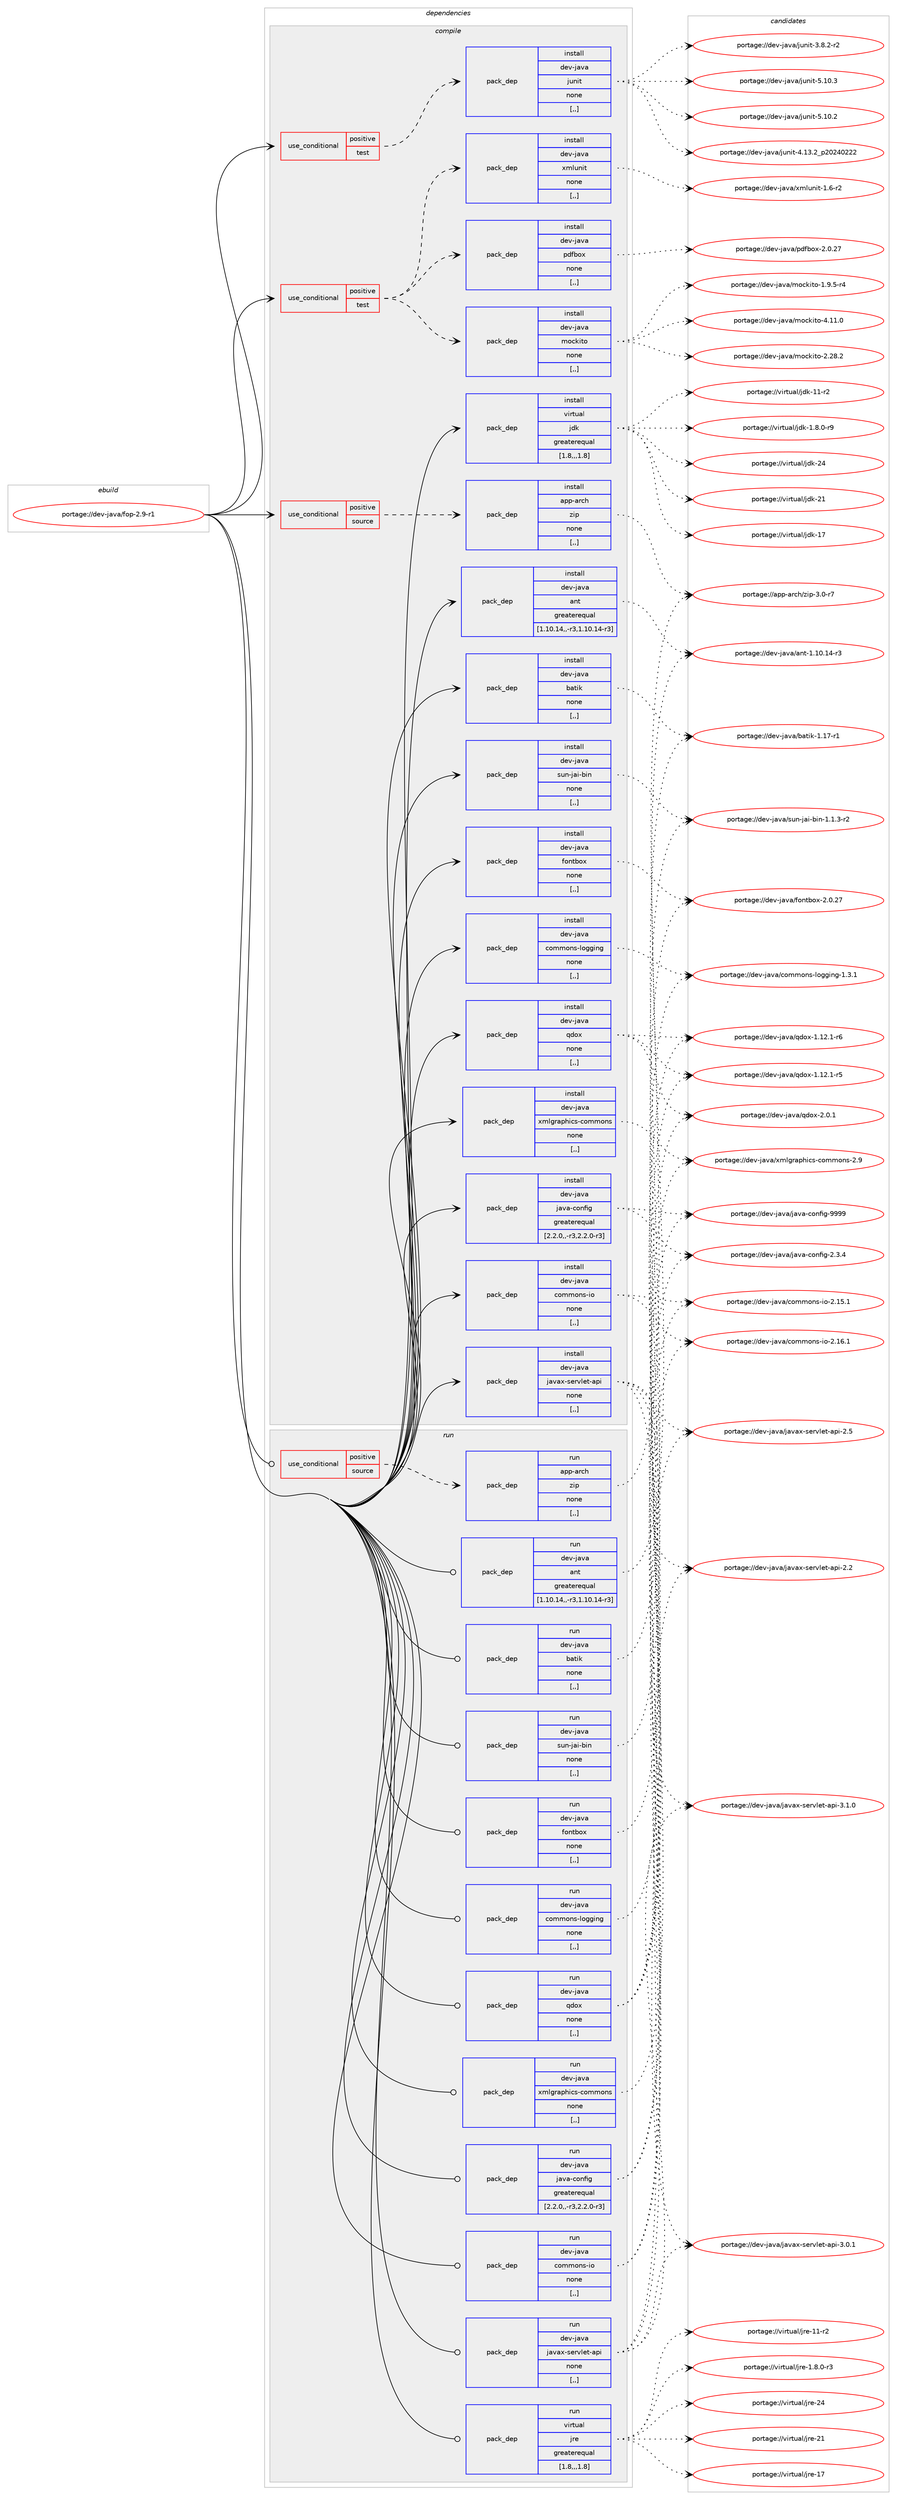digraph prolog {

# *************
# Graph options
# *************

newrank=true;
concentrate=true;
compound=true;
graph [rankdir=LR,fontname=Helvetica,fontsize=10,ranksep=1.5];#, ranksep=2.5, nodesep=0.2];
edge  [arrowhead=vee];
node  [fontname=Helvetica,fontsize=10];

# **********
# The ebuild
# **********

subgraph cluster_leftcol {
color=gray;
label=<<i>ebuild</i>>;
id [label="portage://dev-java/fop-2.9-r1", color=red, width=4, href="../dev-java/fop-2.9-r1.svg"];
}

# ****************
# The dependencies
# ****************

subgraph cluster_midcol {
color=gray;
label=<<i>dependencies</i>>;
subgraph cluster_compile {
fillcolor="#eeeeee";
style=filled;
label=<<i>compile</i>>;
subgraph cond151843 {
dependency587753 [label=<<TABLE BORDER="0" CELLBORDER="1" CELLSPACING="0" CELLPADDING="4"><TR><TD ROWSPAN="3" CELLPADDING="10">use_conditional</TD></TR><TR><TD>positive</TD></TR><TR><TD>source</TD></TR></TABLE>>, shape=none, color=red];
subgraph pack431259 {
dependency587754 [label=<<TABLE BORDER="0" CELLBORDER="1" CELLSPACING="0" CELLPADDING="4" WIDTH="220"><TR><TD ROWSPAN="6" CELLPADDING="30">pack_dep</TD></TR><TR><TD WIDTH="110">install</TD></TR><TR><TD>app-arch</TD></TR><TR><TD>zip</TD></TR><TR><TD>none</TD></TR><TR><TD>[,,]</TD></TR></TABLE>>, shape=none, color=blue];
}
dependency587753:e -> dependency587754:w [weight=20,style="dashed",arrowhead="vee"];
}
id:e -> dependency587753:w [weight=20,style="solid",arrowhead="vee"];
subgraph cond151844 {
dependency587755 [label=<<TABLE BORDER="0" CELLBORDER="1" CELLSPACING="0" CELLPADDING="4"><TR><TD ROWSPAN="3" CELLPADDING="10">use_conditional</TD></TR><TR><TD>positive</TD></TR><TR><TD>test</TD></TR></TABLE>>, shape=none, color=red];
subgraph pack431260 {
dependency587756 [label=<<TABLE BORDER="0" CELLBORDER="1" CELLSPACING="0" CELLPADDING="4" WIDTH="220"><TR><TD ROWSPAN="6" CELLPADDING="30">pack_dep</TD></TR><TR><TD WIDTH="110">install</TD></TR><TR><TD>dev-java</TD></TR><TR><TD>junit</TD></TR><TR><TD>none</TD></TR><TR><TD>[,,]</TD></TR></TABLE>>, shape=none, color=blue];
}
dependency587755:e -> dependency587756:w [weight=20,style="dashed",arrowhead="vee"];
}
id:e -> dependency587755:w [weight=20,style="solid",arrowhead="vee"];
subgraph cond151845 {
dependency587757 [label=<<TABLE BORDER="0" CELLBORDER="1" CELLSPACING="0" CELLPADDING="4"><TR><TD ROWSPAN="3" CELLPADDING="10">use_conditional</TD></TR><TR><TD>positive</TD></TR><TR><TD>test</TD></TR></TABLE>>, shape=none, color=red];
subgraph pack431261 {
dependency587758 [label=<<TABLE BORDER="0" CELLBORDER="1" CELLSPACING="0" CELLPADDING="4" WIDTH="220"><TR><TD ROWSPAN="6" CELLPADDING="30">pack_dep</TD></TR><TR><TD WIDTH="110">install</TD></TR><TR><TD>dev-java</TD></TR><TR><TD>mockito</TD></TR><TR><TD>none</TD></TR><TR><TD>[,,]</TD></TR></TABLE>>, shape=none, color=blue];
}
dependency587757:e -> dependency587758:w [weight=20,style="dashed",arrowhead="vee"];
subgraph pack431262 {
dependency587759 [label=<<TABLE BORDER="0" CELLBORDER="1" CELLSPACING="0" CELLPADDING="4" WIDTH="220"><TR><TD ROWSPAN="6" CELLPADDING="30">pack_dep</TD></TR><TR><TD WIDTH="110">install</TD></TR><TR><TD>dev-java</TD></TR><TR><TD>pdfbox</TD></TR><TR><TD>none</TD></TR><TR><TD>[,,]</TD></TR></TABLE>>, shape=none, color=blue];
}
dependency587757:e -> dependency587759:w [weight=20,style="dashed",arrowhead="vee"];
subgraph pack431263 {
dependency587760 [label=<<TABLE BORDER="0" CELLBORDER="1" CELLSPACING="0" CELLPADDING="4" WIDTH="220"><TR><TD ROWSPAN="6" CELLPADDING="30">pack_dep</TD></TR><TR><TD WIDTH="110">install</TD></TR><TR><TD>dev-java</TD></TR><TR><TD>xmlunit</TD></TR><TR><TD>none</TD></TR><TR><TD>[,,]</TD></TR></TABLE>>, shape=none, color=blue];
}
dependency587757:e -> dependency587760:w [weight=20,style="dashed",arrowhead="vee"];
}
id:e -> dependency587757:w [weight=20,style="solid",arrowhead="vee"];
subgraph pack431264 {
dependency587761 [label=<<TABLE BORDER="0" CELLBORDER="1" CELLSPACING="0" CELLPADDING="4" WIDTH="220"><TR><TD ROWSPAN="6" CELLPADDING="30">pack_dep</TD></TR><TR><TD WIDTH="110">install</TD></TR><TR><TD>dev-java</TD></TR><TR><TD>ant</TD></TR><TR><TD>greaterequal</TD></TR><TR><TD>[1.10.14,,-r3,1.10.14-r3]</TD></TR></TABLE>>, shape=none, color=blue];
}
id:e -> dependency587761:w [weight=20,style="solid",arrowhead="vee"];
subgraph pack431265 {
dependency587762 [label=<<TABLE BORDER="0" CELLBORDER="1" CELLSPACING="0" CELLPADDING="4" WIDTH="220"><TR><TD ROWSPAN="6" CELLPADDING="30">pack_dep</TD></TR><TR><TD WIDTH="110">install</TD></TR><TR><TD>dev-java</TD></TR><TR><TD>batik</TD></TR><TR><TD>none</TD></TR><TR><TD>[,,]</TD></TR></TABLE>>, shape=none, color=blue];
}
id:e -> dependency587762:w [weight=20,style="solid",arrowhead="vee"];
subgraph pack431266 {
dependency587763 [label=<<TABLE BORDER="0" CELLBORDER="1" CELLSPACING="0" CELLPADDING="4" WIDTH="220"><TR><TD ROWSPAN="6" CELLPADDING="30">pack_dep</TD></TR><TR><TD WIDTH="110">install</TD></TR><TR><TD>dev-java</TD></TR><TR><TD>commons-io</TD></TR><TR><TD>none</TD></TR><TR><TD>[,,]</TD></TR></TABLE>>, shape=none, color=blue];
}
id:e -> dependency587763:w [weight=20,style="solid",arrowhead="vee"];
subgraph pack431267 {
dependency587764 [label=<<TABLE BORDER="0" CELLBORDER="1" CELLSPACING="0" CELLPADDING="4" WIDTH="220"><TR><TD ROWSPAN="6" CELLPADDING="30">pack_dep</TD></TR><TR><TD WIDTH="110">install</TD></TR><TR><TD>dev-java</TD></TR><TR><TD>commons-logging</TD></TR><TR><TD>none</TD></TR><TR><TD>[,,]</TD></TR></TABLE>>, shape=none, color=blue];
}
id:e -> dependency587764:w [weight=20,style="solid",arrowhead="vee"];
subgraph pack431268 {
dependency587765 [label=<<TABLE BORDER="0" CELLBORDER="1" CELLSPACING="0" CELLPADDING="4" WIDTH="220"><TR><TD ROWSPAN="6" CELLPADDING="30">pack_dep</TD></TR><TR><TD WIDTH="110">install</TD></TR><TR><TD>dev-java</TD></TR><TR><TD>fontbox</TD></TR><TR><TD>none</TD></TR><TR><TD>[,,]</TD></TR></TABLE>>, shape=none, color=blue];
}
id:e -> dependency587765:w [weight=20,style="solid",arrowhead="vee"];
subgraph pack431269 {
dependency587766 [label=<<TABLE BORDER="0" CELLBORDER="1" CELLSPACING="0" CELLPADDING="4" WIDTH="220"><TR><TD ROWSPAN="6" CELLPADDING="30">pack_dep</TD></TR><TR><TD WIDTH="110">install</TD></TR><TR><TD>dev-java</TD></TR><TR><TD>java-config</TD></TR><TR><TD>greaterequal</TD></TR><TR><TD>[2.2.0,,-r3,2.2.0-r3]</TD></TR></TABLE>>, shape=none, color=blue];
}
id:e -> dependency587766:w [weight=20,style="solid",arrowhead="vee"];
subgraph pack431270 {
dependency587767 [label=<<TABLE BORDER="0" CELLBORDER="1" CELLSPACING="0" CELLPADDING="4" WIDTH="220"><TR><TD ROWSPAN="6" CELLPADDING="30">pack_dep</TD></TR><TR><TD WIDTH="110">install</TD></TR><TR><TD>dev-java</TD></TR><TR><TD>javax-servlet-api</TD></TR><TR><TD>none</TD></TR><TR><TD>[,,]</TD></TR></TABLE>>, shape=none, color=blue];
}
id:e -> dependency587767:w [weight=20,style="solid",arrowhead="vee"];
subgraph pack431271 {
dependency587768 [label=<<TABLE BORDER="0" CELLBORDER="1" CELLSPACING="0" CELLPADDING="4" WIDTH="220"><TR><TD ROWSPAN="6" CELLPADDING="30">pack_dep</TD></TR><TR><TD WIDTH="110">install</TD></TR><TR><TD>dev-java</TD></TR><TR><TD>qdox</TD></TR><TR><TD>none</TD></TR><TR><TD>[,,]</TD></TR></TABLE>>, shape=none, color=blue];
}
id:e -> dependency587768:w [weight=20,style="solid",arrowhead="vee"];
subgraph pack431272 {
dependency587769 [label=<<TABLE BORDER="0" CELLBORDER="1" CELLSPACING="0" CELLPADDING="4" WIDTH="220"><TR><TD ROWSPAN="6" CELLPADDING="30">pack_dep</TD></TR><TR><TD WIDTH="110">install</TD></TR><TR><TD>dev-java</TD></TR><TR><TD>sun-jai-bin</TD></TR><TR><TD>none</TD></TR><TR><TD>[,,]</TD></TR></TABLE>>, shape=none, color=blue];
}
id:e -> dependency587769:w [weight=20,style="solid",arrowhead="vee"];
subgraph pack431273 {
dependency587770 [label=<<TABLE BORDER="0" CELLBORDER="1" CELLSPACING="0" CELLPADDING="4" WIDTH="220"><TR><TD ROWSPAN="6" CELLPADDING="30">pack_dep</TD></TR><TR><TD WIDTH="110">install</TD></TR><TR><TD>dev-java</TD></TR><TR><TD>xmlgraphics-commons</TD></TR><TR><TD>none</TD></TR><TR><TD>[,,]</TD></TR></TABLE>>, shape=none, color=blue];
}
id:e -> dependency587770:w [weight=20,style="solid",arrowhead="vee"];
subgraph pack431274 {
dependency587771 [label=<<TABLE BORDER="0" CELLBORDER="1" CELLSPACING="0" CELLPADDING="4" WIDTH="220"><TR><TD ROWSPAN="6" CELLPADDING="30">pack_dep</TD></TR><TR><TD WIDTH="110">install</TD></TR><TR><TD>virtual</TD></TR><TR><TD>jdk</TD></TR><TR><TD>greaterequal</TD></TR><TR><TD>[1.8,,,1.8]</TD></TR></TABLE>>, shape=none, color=blue];
}
id:e -> dependency587771:w [weight=20,style="solid",arrowhead="vee"];
}
subgraph cluster_compileandrun {
fillcolor="#eeeeee";
style=filled;
label=<<i>compile and run</i>>;
}
subgraph cluster_run {
fillcolor="#eeeeee";
style=filled;
label=<<i>run</i>>;
subgraph cond151846 {
dependency587772 [label=<<TABLE BORDER="0" CELLBORDER="1" CELLSPACING="0" CELLPADDING="4"><TR><TD ROWSPAN="3" CELLPADDING="10">use_conditional</TD></TR><TR><TD>positive</TD></TR><TR><TD>source</TD></TR></TABLE>>, shape=none, color=red];
subgraph pack431275 {
dependency587773 [label=<<TABLE BORDER="0" CELLBORDER="1" CELLSPACING="0" CELLPADDING="4" WIDTH="220"><TR><TD ROWSPAN="6" CELLPADDING="30">pack_dep</TD></TR><TR><TD WIDTH="110">run</TD></TR><TR><TD>app-arch</TD></TR><TR><TD>zip</TD></TR><TR><TD>none</TD></TR><TR><TD>[,,]</TD></TR></TABLE>>, shape=none, color=blue];
}
dependency587772:e -> dependency587773:w [weight=20,style="dashed",arrowhead="vee"];
}
id:e -> dependency587772:w [weight=20,style="solid",arrowhead="odot"];
subgraph pack431276 {
dependency587774 [label=<<TABLE BORDER="0" CELLBORDER="1" CELLSPACING="0" CELLPADDING="4" WIDTH="220"><TR><TD ROWSPAN="6" CELLPADDING="30">pack_dep</TD></TR><TR><TD WIDTH="110">run</TD></TR><TR><TD>dev-java</TD></TR><TR><TD>ant</TD></TR><TR><TD>greaterequal</TD></TR><TR><TD>[1.10.14,,-r3,1.10.14-r3]</TD></TR></TABLE>>, shape=none, color=blue];
}
id:e -> dependency587774:w [weight=20,style="solid",arrowhead="odot"];
subgraph pack431277 {
dependency587775 [label=<<TABLE BORDER="0" CELLBORDER="1" CELLSPACING="0" CELLPADDING="4" WIDTH="220"><TR><TD ROWSPAN="6" CELLPADDING="30">pack_dep</TD></TR><TR><TD WIDTH="110">run</TD></TR><TR><TD>dev-java</TD></TR><TR><TD>batik</TD></TR><TR><TD>none</TD></TR><TR><TD>[,,]</TD></TR></TABLE>>, shape=none, color=blue];
}
id:e -> dependency587775:w [weight=20,style="solid",arrowhead="odot"];
subgraph pack431278 {
dependency587776 [label=<<TABLE BORDER="0" CELLBORDER="1" CELLSPACING="0" CELLPADDING="4" WIDTH="220"><TR><TD ROWSPAN="6" CELLPADDING="30">pack_dep</TD></TR><TR><TD WIDTH="110">run</TD></TR><TR><TD>dev-java</TD></TR><TR><TD>commons-io</TD></TR><TR><TD>none</TD></TR><TR><TD>[,,]</TD></TR></TABLE>>, shape=none, color=blue];
}
id:e -> dependency587776:w [weight=20,style="solid",arrowhead="odot"];
subgraph pack431279 {
dependency587777 [label=<<TABLE BORDER="0" CELLBORDER="1" CELLSPACING="0" CELLPADDING="4" WIDTH="220"><TR><TD ROWSPAN="6" CELLPADDING="30">pack_dep</TD></TR><TR><TD WIDTH="110">run</TD></TR><TR><TD>dev-java</TD></TR><TR><TD>commons-logging</TD></TR><TR><TD>none</TD></TR><TR><TD>[,,]</TD></TR></TABLE>>, shape=none, color=blue];
}
id:e -> dependency587777:w [weight=20,style="solid",arrowhead="odot"];
subgraph pack431280 {
dependency587778 [label=<<TABLE BORDER="0" CELLBORDER="1" CELLSPACING="0" CELLPADDING="4" WIDTH="220"><TR><TD ROWSPAN="6" CELLPADDING="30">pack_dep</TD></TR><TR><TD WIDTH="110">run</TD></TR><TR><TD>dev-java</TD></TR><TR><TD>fontbox</TD></TR><TR><TD>none</TD></TR><TR><TD>[,,]</TD></TR></TABLE>>, shape=none, color=blue];
}
id:e -> dependency587778:w [weight=20,style="solid",arrowhead="odot"];
subgraph pack431281 {
dependency587779 [label=<<TABLE BORDER="0" CELLBORDER="1" CELLSPACING="0" CELLPADDING="4" WIDTH="220"><TR><TD ROWSPAN="6" CELLPADDING="30">pack_dep</TD></TR><TR><TD WIDTH="110">run</TD></TR><TR><TD>dev-java</TD></TR><TR><TD>java-config</TD></TR><TR><TD>greaterequal</TD></TR><TR><TD>[2.2.0,,-r3,2.2.0-r3]</TD></TR></TABLE>>, shape=none, color=blue];
}
id:e -> dependency587779:w [weight=20,style="solid",arrowhead="odot"];
subgraph pack431282 {
dependency587780 [label=<<TABLE BORDER="0" CELLBORDER="1" CELLSPACING="0" CELLPADDING="4" WIDTH="220"><TR><TD ROWSPAN="6" CELLPADDING="30">pack_dep</TD></TR><TR><TD WIDTH="110">run</TD></TR><TR><TD>dev-java</TD></TR><TR><TD>javax-servlet-api</TD></TR><TR><TD>none</TD></TR><TR><TD>[,,]</TD></TR></TABLE>>, shape=none, color=blue];
}
id:e -> dependency587780:w [weight=20,style="solid",arrowhead="odot"];
subgraph pack431283 {
dependency587781 [label=<<TABLE BORDER="0" CELLBORDER="1" CELLSPACING="0" CELLPADDING="4" WIDTH="220"><TR><TD ROWSPAN="6" CELLPADDING="30">pack_dep</TD></TR><TR><TD WIDTH="110">run</TD></TR><TR><TD>dev-java</TD></TR><TR><TD>qdox</TD></TR><TR><TD>none</TD></TR><TR><TD>[,,]</TD></TR></TABLE>>, shape=none, color=blue];
}
id:e -> dependency587781:w [weight=20,style="solid",arrowhead="odot"];
subgraph pack431284 {
dependency587782 [label=<<TABLE BORDER="0" CELLBORDER="1" CELLSPACING="0" CELLPADDING="4" WIDTH="220"><TR><TD ROWSPAN="6" CELLPADDING="30">pack_dep</TD></TR><TR><TD WIDTH="110">run</TD></TR><TR><TD>dev-java</TD></TR><TR><TD>sun-jai-bin</TD></TR><TR><TD>none</TD></TR><TR><TD>[,,]</TD></TR></TABLE>>, shape=none, color=blue];
}
id:e -> dependency587782:w [weight=20,style="solid",arrowhead="odot"];
subgraph pack431285 {
dependency587783 [label=<<TABLE BORDER="0" CELLBORDER="1" CELLSPACING="0" CELLPADDING="4" WIDTH="220"><TR><TD ROWSPAN="6" CELLPADDING="30">pack_dep</TD></TR><TR><TD WIDTH="110">run</TD></TR><TR><TD>dev-java</TD></TR><TR><TD>xmlgraphics-commons</TD></TR><TR><TD>none</TD></TR><TR><TD>[,,]</TD></TR></TABLE>>, shape=none, color=blue];
}
id:e -> dependency587783:w [weight=20,style="solid",arrowhead="odot"];
subgraph pack431286 {
dependency587784 [label=<<TABLE BORDER="0" CELLBORDER="1" CELLSPACING="0" CELLPADDING="4" WIDTH="220"><TR><TD ROWSPAN="6" CELLPADDING="30">pack_dep</TD></TR><TR><TD WIDTH="110">run</TD></TR><TR><TD>virtual</TD></TR><TR><TD>jre</TD></TR><TR><TD>greaterequal</TD></TR><TR><TD>[1.8,,,1.8]</TD></TR></TABLE>>, shape=none, color=blue];
}
id:e -> dependency587784:w [weight=20,style="solid",arrowhead="odot"];
}
}

# **************
# The candidates
# **************

subgraph cluster_choices {
rank=same;
color=gray;
label=<<i>candidates</i>>;

subgraph choice431259 {
color=black;
nodesep=1;
choice9711211245971149910447122105112455146484511455 [label="portage://app-arch/zip-3.0-r7", color=red, width=4,href="../app-arch/zip-3.0-r7.svg"];
dependency587754:e -> choice9711211245971149910447122105112455146484511455:w [style=dotted,weight="100"];
}
subgraph choice431260 {
color=black;
nodesep=1;
choice1001011184510697118974710611711010511645534649484651 [label="portage://dev-java/junit-5.10.3", color=red, width=4,href="../dev-java/junit-5.10.3.svg"];
choice1001011184510697118974710611711010511645534649484650 [label="portage://dev-java/junit-5.10.2", color=red, width=4,href="../dev-java/junit-5.10.2.svg"];
choice1001011184510697118974710611711010511645524649514650951125048505248505050 [label="portage://dev-java/junit-4.13.2_p20240222", color=red, width=4,href="../dev-java/junit-4.13.2_p20240222.svg"];
choice100101118451069711897471061171101051164551465646504511450 [label="portage://dev-java/junit-3.8.2-r2", color=red, width=4,href="../dev-java/junit-3.8.2-r2.svg"];
dependency587756:e -> choice1001011184510697118974710611711010511645534649484651:w [style=dotted,weight="100"];
dependency587756:e -> choice1001011184510697118974710611711010511645534649484650:w [style=dotted,weight="100"];
dependency587756:e -> choice1001011184510697118974710611711010511645524649514650951125048505248505050:w [style=dotted,weight="100"];
dependency587756:e -> choice100101118451069711897471061171101051164551465646504511450:w [style=dotted,weight="100"];
}
subgraph choice431261 {
color=black;
nodesep=1;
choice100101118451069711897471091119910710511611145524649494648 [label="portage://dev-java/mockito-4.11.0", color=red, width=4,href="../dev-java/mockito-4.11.0.svg"];
choice100101118451069711897471091119910710511611145504650564650 [label="portage://dev-java/mockito-2.28.2", color=red, width=4,href="../dev-java/mockito-2.28.2.svg"];
choice10010111845106971189747109111991071051161114549465746534511452 [label="portage://dev-java/mockito-1.9.5-r4", color=red, width=4,href="../dev-java/mockito-1.9.5-r4.svg"];
dependency587758:e -> choice100101118451069711897471091119910710511611145524649494648:w [style=dotted,weight="100"];
dependency587758:e -> choice100101118451069711897471091119910710511611145504650564650:w [style=dotted,weight="100"];
dependency587758:e -> choice10010111845106971189747109111991071051161114549465746534511452:w [style=dotted,weight="100"];
}
subgraph choice431262 {
color=black;
nodesep=1;
choice100101118451069711897471121001029811112045504648465055 [label="portage://dev-java/pdfbox-2.0.27", color=red, width=4,href="../dev-java/pdfbox-2.0.27.svg"];
dependency587759:e -> choice100101118451069711897471121001029811112045504648465055:w [style=dotted,weight="100"];
}
subgraph choice431263 {
color=black;
nodesep=1;
choice10010111845106971189747120109108117110105116454946544511450 [label="portage://dev-java/xmlunit-1.6-r2", color=red, width=4,href="../dev-java/xmlunit-1.6-r2.svg"];
dependency587760:e -> choice10010111845106971189747120109108117110105116454946544511450:w [style=dotted,weight="100"];
}
subgraph choice431264 {
color=black;
nodesep=1;
choice100101118451069711897479711011645494649484649524511451 [label="portage://dev-java/ant-1.10.14-r3", color=red, width=4,href="../dev-java/ant-1.10.14-r3.svg"];
dependency587761:e -> choice100101118451069711897479711011645494649484649524511451:w [style=dotted,weight="100"];
}
subgraph choice431265 {
color=black;
nodesep=1;
choice10010111845106971189747989711610510745494649554511449 [label="portage://dev-java/batik-1.17-r1", color=red, width=4,href="../dev-java/batik-1.17-r1.svg"];
dependency587762:e -> choice10010111845106971189747989711610510745494649554511449:w [style=dotted,weight="100"];
}
subgraph choice431266 {
color=black;
nodesep=1;
choice10010111845106971189747991111091091111101154510511145504649544649 [label="portage://dev-java/commons-io-2.16.1", color=red, width=4,href="../dev-java/commons-io-2.16.1.svg"];
choice10010111845106971189747991111091091111101154510511145504649534649 [label="portage://dev-java/commons-io-2.15.1", color=red, width=4,href="../dev-java/commons-io-2.15.1.svg"];
dependency587763:e -> choice10010111845106971189747991111091091111101154510511145504649544649:w [style=dotted,weight="100"];
dependency587763:e -> choice10010111845106971189747991111091091111101154510511145504649534649:w [style=dotted,weight="100"];
}
subgraph choice431267 {
color=black;
nodesep=1;
choice100101118451069711897479911110910911111011545108111103103105110103454946514649 [label="portage://dev-java/commons-logging-1.3.1", color=red, width=4,href="../dev-java/commons-logging-1.3.1.svg"];
dependency587764:e -> choice100101118451069711897479911110910911111011545108111103103105110103454946514649:w [style=dotted,weight="100"];
}
subgraph choice431268 {
color=black;
nodesep=1;
choice100101118451069711897471021111101169811112045504648465055 [label="portage://dev-java/fontbox-2.0.27", color=red, width=4,href="../dev-java/fontbox-2.0.27.svg"];
dependency587765:e -> choice100101118451069711897471021111101169811112045504648465055:w [style=dotted,weight="100"];
}
subgraph choice431269 {
color=black;
nodesep=1;
choice10010111845106971189747106971189745991111101021051034557575757 [label="portage://dev-java/java-config-9999", color=red, width=4,href="../dev-java/java-config-9999.svg"];
choice1001011184510697118974710697118974599111110102105103455046514652 [label="portage://dev-java/java-config-2.3.4", color=red, width=4,href="../dev-java/java-config-2.3.4.svg"];
dependency587766:e -> choice10010111845106971189747106971189745991111101021051034557575757:w [style=dotted,weight="100"];
dependency587766:e -> choice1001011184510697118974710697118974599111110102105103455046514652:w [style=dotted,weight="100"];
}
subgraph choice431270 {
color=black;
nodesep=1;
choice100101118451069711897471069711897120451151011141181081011164597112105455146494648 [label="portage://dev-java/javax-servlet-api-3.1.0", color=red, width=4,href="../dev-java/javax-servlet-api-3.1.0.svg"];
choice100101118451069711897471069711897120451151011141181081011164597112105455146484649 [label="portage://dev-java/javax-servlet-api-3.0.1", color=red, width=4,href="../dev-java/javax-servlet-api-3.0.1.svg"];
choice10010111845106971189747106971189712045115101114118108101116459711210545504653 [label="portage://dev-java/javax-servlet-api-2.5", color=red, width=4,href="../dev-java/javax-servlet-api-2.5.svg"];
choice10010111845106971189747106971189712045115101114118108101116459711210545504650 [label="portage://dev-java/javax-servlet-api-2.2", color=red, width=4,href="../dev-java/javax-servlet-api-2.2.svg"];
dependency587767:e -> choice100101118451069711897471069711897120451151011141181081011164597112105455146494648:w [style=dotted,weight="100"];
dependency587767:e -> choice100101118451069711897471069711897120451151011141181081011164597112105455146484649:w [style=dotted,weight="100"];
dependency587767:e -> choice10010111845106971189747106971189712045115101114118108101116459711210545504653:w [style=dotted,weight="100"];
dependency587767:e -> choice10010111845106971189747106971189712045115101114118108101116459711210545504650:w [style=dotted,weight="100"];
}
subgraph choice431271 {
color=black;
nodesep=1;
choice10010111845106971189747113100111120455046484649 [label="portage://dev-java/qdox-2.0.1", color=red, width=4,href="../dev-java/qdox-2.0.1.svg"];
choice10010111845106971189747113100111120454946495046494511454 [label="portage://dev-java/qdox-1.12.1-r6", color=red, width=4,href="../dev-java/qdox-1.12.1-r6.svg"];
choice10010111845106971189747113100111120454946495046494511453 [label="portage://dev-java/qdox-1.12.1-r5", color=red, width=4,href="../dev-java/qdox-1.12.1-r5.svg"];
dependency587768:e -> choice10010111845106971189747113100111120455046484649:w [style=dotted,weight="100"];
dependency587768:e -> choice10010111845106971189747113100111120454946495046494511454:w [style=dotted,weight="100"];
dependency587768:e -> choice10010111845106971189747113100111120454946495046494511453:w [style=dotted,weight="100"];
}
subgraph choice431272 {
color=black;
nodesep=1;
choice10010111845106971189747115117110451069710545981051104549464946514511450 [label="portage://dev-java/sun-jai-bin-1.1.3-r2", color=red, width=4,href="../dev-java/sun-jai-bin-1.1.3-r2.svg"];
dependency587769:e -> choice10010111845106971189747115117110451069710545981051104549464946514511450:w [style=dotted,weight="100"];
}
subgraph choice431273 {
color=black;
nodesep=1;
choice100101118451069711897471201091081031149711210410599115459911110910911111011545504657 [label="portage://dev-java/xmlgraphics-commons-2.9", color=red, width=4,href="../dev-java/xmlgraphics-commons-2.9.svg"];
dependency587770:e -> choice100101118451069711897471201091081031149711210410599115459911110910911111011545504657:w [style=dotted,weight="100"];
}
subgraph choice431274 {
color=black;
nodesep=1;
choice1181051141161179710847106100107455052 [label="portage://virtual/jdk-24", color=red, width=4,href="../virtual/jdk-24.svg"];
choice1181051141161179710847106100107455049 [label="portage://virtual/jdk-21", color=red, width=4,href="../virtual/jdk-21.svg"];
choice1181051141161179710847106100107454955 [label="portage://virtual/jdk-17", color=red, width=4,href="../virtual/jdk-17.svg"];
choice11810511411611797108471061001074549494511450 [label="portage://virtual/jdk-11-r2", color=red, width=4,href="../virtual/jdk-11-r2.svg"];
choice11810511411611797108471061001074549465646484511457 [label="portage://virtual/jdk-1.8.0-r9", color=red, width=4,href="../virtual/jdk-1.8.0-r9.svg"];
dependency587771:e -> choice1181051141161179710847106100107455052:w [style=dotted,weight="100"];
dependency587771:e -> choice1181051141161179710847106100107455049:w [style=dotted,weight="100"];
dependency587771:e -> choice1181051141161179710847106100107454955:w [style=dotted,weight="100"];
dependency587771:e -> choice11810511411611797108471061001074549494511450:w [style=dotted,weight="100"];
dependency587771:e -> choice11810511411611797108471061001074549465646484511457:w [style=dotted,weight="100"];
}
subgraph choice431275 {
color=black;
nodesep=1;
choice9711211245971149910447122105112455146484511455 [label="portage://app-arch/zip-3.0-r7", color=red, width=4,href="../app-arch/zip-3.0-r7.svg"];
dependency587773:e -> choice9711211245971149910447122105112455146484511455:w [style=dotted,weight="100"];
}
subgraph choice431276 {
color=black;
nodesep=1;
choice100101118451069711897479711011645494649484649524511451 [label="portage://dev-java/ant-1.10.14-r3", color=red, width=4,href="../dev-java/ant-1.10.14-r3.svg"];
dependency587774:e -> choice100101118451069711897479711011645494649484649524511451:w [style=dotted,weight="100"];
}
subgraph choice431277 {
color=black;
nodesep=1;
choice10010111845106971189747989711610510745494649554511449 [label="portage://dev-java/batik-1.17-r1", color=red, width=4,href="../dev-java/batik-1.17-r1.svg"];
dependency587775:e -> choice10010111845106971189747989711610510745494649554511449:w [style=dotted,weight="100"];
}
subgraph choice431278 {
color=black;
nodesep=1;
choice10010111845106971189747991111091091111101154510511145504649544649 [label="portage://dev-java/commons-io-2.16.1", color=red, width=4,href="../dev-java/commons-io-2.16.1.svg"];
choice10010111845106971189747991111091091111101154510511145504649534649 [label="portage://dev-java/commons-io-2.15.1", color=red, width=4,href="../dev-java/commons-io-2.15.1.svg"];
dependency587776:e -> choice10010111845106971189747991111091091111101154510511145504649544649:w [style=dotted,weight="100"];
dependency587776:e -> choice10010111845106971189747991111091091111101154510511145504649534649:w [style=dotted,weight="100"];
}
subgraph choice431279 {
color=black;
nodesep=1;
choice100101118451069711897479911110910911111011545108111103103105110103454946514649 [label="portage://dev-java/commons-logging-1.3.1", color=red, width=4,href="../dev-java/commons-logging-1.3.1.svg"];
dependency587777:e -> choice100101118451069711897479911110910911111011545108111103103105110103454946514649:w [style=dotted,weight="100"];
}
subgraph choice431280 {
color=black;
nodesep=1;
choice100101118451069711897471021111101169811112045504648465055 [label="portage://dev-java/fontbox-2.0.27", color=red, width=4,href="../dev-java/fontbox-2.0.27.svg"];
dependency587778:e -> choice100101118451069711897471021111101169811112045504648465055:w [style=dotted,weight="100"];
}
subgraph choice431281 {
color=black;
nodesep=1;
choice10010111845106971189747106971189745991111101021051034557575757 [label="portage://dev-java/java-config-9999", color=red, width=4,href="../dev-java/java-config-9999.svg"];
choice1001011184510697118974710697118974599111110102105103455046514652 [label="portage://dev-java/java-config-2.3.4", color=red, width=4,href="../dev-java/java-config-2.3.4.svg"];
dependency587779:e -> choice10010111845106971189747106971189745991111101021051034557575757:w [style=dotted,weight="100"];
dependency587779:e -> choice1001011184510697118974710697118974599111110102105103455046514652:w [style=dotted,weight="100"];
}
subgraph choice431282 {
color=black;
nodesep=1;
choice100101118451069711897471069711897120451151011141181081011164597112105455146494648 [label="portage://dev-java/javax-servlet-api-3.1.0", color=red, width=4,href="../dev-java/javax-servlet-api-3.1.0.svg"];
choice100101118451069711897471069711897120451151011141181081011164597112105455146484649 [label="portage://dev-java/javax-servlet-api-3.0.1", color=red, width=4,href="../dev-java/javax-servlet-api-3.0.1.svg"];
choice10010111845106971189747106971189712045115101114118108101116459711210545504653 [label="portage://dev-java/javax-servlet-api-2.5", color=red, width=4,href="../dev-java/javax-servlet-api-2.5.svg"];
choice10010111845106971189747106971189712045115101114118108101116459711210545504650 [label="portage://dev-java/javax-servlet-api-2.2", color=red, width=4,href="../dev-java/javax-servlet-api-2.2.svg"];
dependency587780:e -> choice100101118451069711897471069711897120451151011141181081011164597112105455146494648:w [style=dotted,weight="100"];
dependency587780:e -> choice100101118451069711897471069711897120451151011141181081011164597112105455146484649:w [style=dotted,weight="100"];
dependency587780:e -> choice10010111845106971189747106971189712045115101114118108101116459711210545504653:w [style=dotted,weight="100"];
dependency587780:e -> choice10010111845106971189747106971189712045115101114118108101116459711210545504650:w [style=dotted,weight="100"];
}
subgraph choice431283 {
color=black;
nodesep=1;
choice10010111845106971189747113100111120455046484649 [label="portage://dev-java/qdox-2.0.1", color=red, width=4,href="../dev-java/qdox-2.0.1.svg"];
choice10010111845106971189747113100111120454946495046494511454 [label="portage://dev-java/qdox-1.12.1-r6", color=red, width=4,href="../dev-java/qdox-1.12.1-r6.svg"];
choice10010111845106971189747113100111120454946495046494511453 [label="portage://dev-java/qdox-1.12.1-r5", color=red, width=4,href="../dev-java/qdox-1.12.1-r5.svg"];
dependency587781:e -> choice10010111845106971189747113100111120455046484649:w [style=dotted,weight="100"];
dependency587781:e -> choice10010111845106971189747113100111120454946495046494511454:w [style=dotted,weight="100"];
dependency587781:e -> choice10010111845106971189747113100111120454946495046494511453:w [style=dotted,weight="100"];
}
subgraph choice431284 {
color=black;
nodesep=1;
choice10010111845106971189747115117110451069710545981051104549464946514511450 [label="portage://dev-java/sun-jai-bin-1.1.3-r2", color=red, width=4,href="../dev-java/sun-jai-bin-1.1.3-r2.svg"];
dependency587782:e -> choice10010111845106971189747115117110451069710545981051104549464946514511450:w [style=dotted,weight="100"];
}
subgraph choice431285 {
color=black;
nodesep=1;
choice100101118451069711897471201091081031149711210410599115459911110910911111011545504657 [label="portage://dev-java/xmlgraphics-commons-2.9", color=red, width=4,href="../dev-java/xmlgraphics-commons-2.9.svg"];
dependency587783:e -> choice100101118451069711897471201091081031149711210410599115459911110910911111011545504657:w [style=dotted,weight="100"];
}
subgraph choice431286 {
color=black;
nodesep=1;
choice1181051141161179710847106114101455052 [label="portage://virtual/jre-24", color=red, width=4,href="../virtual/jre-24.svg"];
choice1181051141161179710847106114101455049 [label="portage://virtual/jre-21", color=red, width=4,href="../virtual/jre-21.svg"];
choice1181051141161179710847106114101454955 [label="portage://virtual/jre-17", color=red, width=4,href="../virtual/jre-17.svg"];
choice11810511411611797108471061141014549494511450 [label="portage://virtual/jre-11-r2", color=red, width=4,href="../virtual/jre-11-r2.svg"];
choice11810511411611797108471061141014549465646484511451 [label="portage://virtual/jre-1.8.0-r3", color=red, width=4,href="../virtual/jre-1.8.0-r3.svg"];
dependency587784:e -> choice1181051141161179710847106114101455052:w [style=dotted,weight="100"];
dependency587784:e -> choice1181051141161179710847106114101455049:w [style=dotted,weight="100"];
dependency587784:e -> choice1181051141161179710847106114101454955:w [style=dotted,weight="100"];
dependency587784:e -> choice11810511411611797108471061141014549494511450:w [style=dotted,weight="100"];
dependency587784:e -> choice11810511411611797108471061141014549465646484511451:w [style=dotted,weight="100"];
}
}

}
